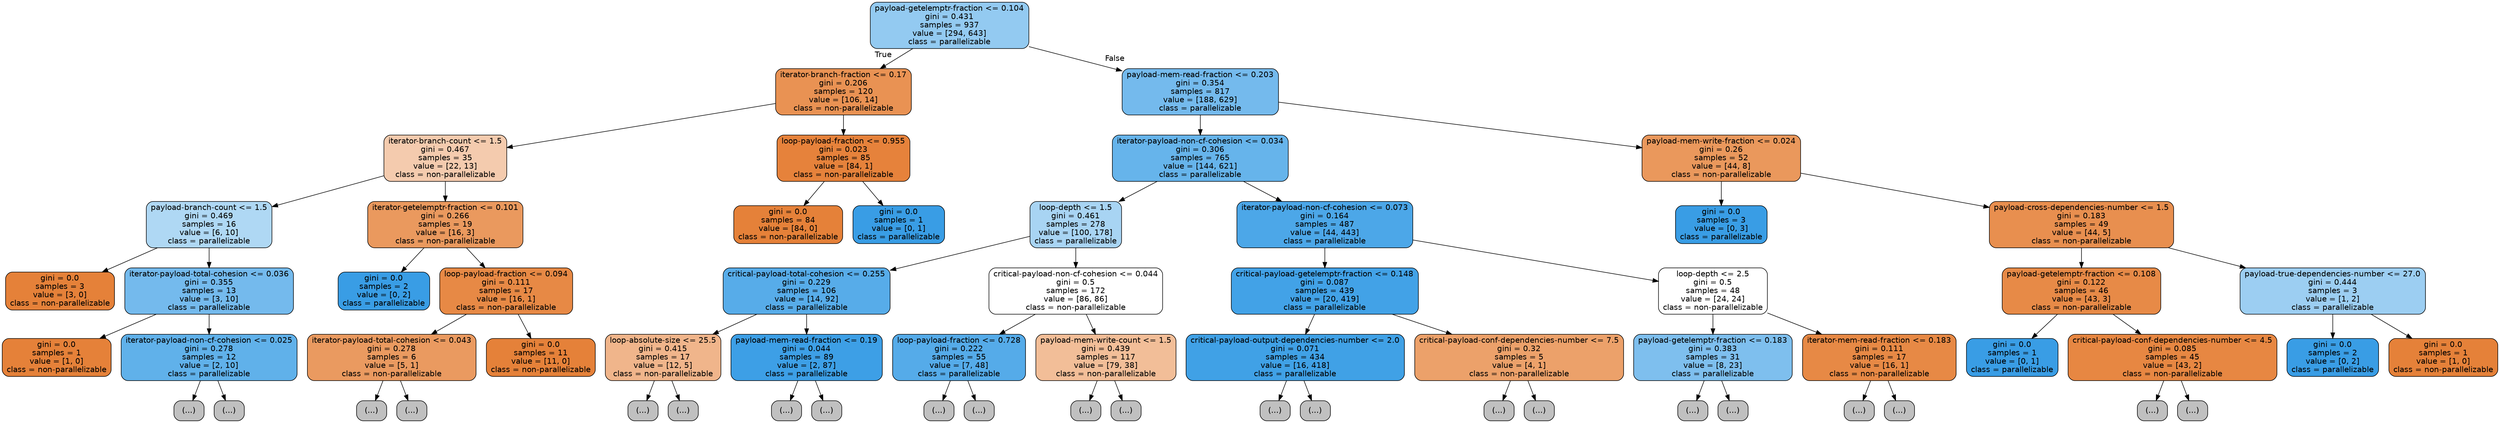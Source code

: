 digraph Tree {
node [shape=box, style="filled, rounded", color="black", fontname=helvetica] ;
edge [fontname=helvetica] ;
0 [label="payload-getelemptr-fraction <= 0.104\ngini = 0.431\nsamples = 937\nvalue = [294, 643]\nclass = parallelizable", fillcolor="#399de58a"] ;
1 [label="iterator-branch-fraction <= 0.17\ngini = 0.206\nsamples = 120\nvalue = [106, 14]\nclass = non-parallelizable", fillcolor="#e58139dd"] ;
0 -> 1 [labeldistance=2.5, labelangle=45, headlabel="True"] ;
2 [label="iterator-branch-count <= 1.5\ngini = 0.467\nsamples = 35\nvalue = [22, 13]\nclass = non-parallelizable", fillcolor="#e5813968"] ;
1 -> 2 ;
3 [label="payload-branch-count <= 1.5\ngini = 0.469\nsamples = 16\nvalue = [6, 10]\nclass = parallelizable", fillcolor="#399de566"] ;
2 -> 3 ;
4 [label="gini = 0.0\nsamples = 3\nvalue = [3, 0]\nclass = non-parallelizable", fillcolor="#e58139ff"] ;
3 -> 4 ;
5 [label="iterator-payload-total-cohesion <= 0.036\ngini = 0.355\nsamples = 13\nvalue = [3, 10]\nclass = parallelizable", fillcolor="#399de5b3"] ;
3 -> 5 ;
6 [label="gini = 0.0\nsamples = 1\nvalue = [1, 0]\nclass = non-parallelizable", fillcolor="#e58139ff"] ;
5 -> 6 ;
7 [label="iterator-payload-non-cf-cohesion <= 0.025\ngini = 0.278\nsamples = 12\nvalue = [2, 10]\nclass = parallelizable", fillcolor="#399de5cc"] ;
5 -> 7 ;
8 [label="(...)", fillcolor="#C0C0C0"] ;
7 -> 8 ;
11 [label="(...)", fillcolor="#C0C0C0"] ;
7 -> 11 ;
12 [label="iterator-getelemptr-fraction <= 0.101\ngini = 0.266\nsamples = 19\nvalue = [16, 3]\nclass = non-parallelizable", fillcolor="#e58139cf"] ;
2 -> 12 ;
13 [label="gini = 0.0\nsamples = 2\nvalue = [0, 2]\nclass = parallelizable", fillcolor="#399de5ff"] ;
12 -> 13 ;
14 [label="loop-payload-fraction <= 0.094\ngini = 0.111\nsamples = 17\nvalue = [16, 1]\nclass = non-parallelizable", fillcolor="#e58139ef"] ;
12 -> 14 ;
15 [label="iterator-payload-total-cohesion <= 0.043\ngini = 0.278\nsamples = 6\nvalue = [5, 1]\nclass = non-parallelizable", fillcolor="#e58139cc"] ;
14 -> 15 ;
16 [label="(...)", fillcolor="#C0C0C0"] ;
15 -> 16 ;
17 [label="(...)", fillcolor="#C0C0C0"] ;
15 -> 17 ;
18 [label="gini = 0.0\nsamples = 11\nvalue = [11, 0]\nclass = non-parallelizable", fillcolor="#e58139ff"] ;
14 -> 18 ;
19 [label="loop-payload-fraction <= 0.955\ngini = 0.023\nsamples = 85\nvalue = [84, 1]\nclass = non-parallelizable", fillcolor="#e58139fc"] ;
1 -> 19 ;
20 [label="gini = 0.0\nsamples = 84\nvalue = [84, 0]\nclass = non-parallelizable", fillcolor="#e58139ff"] ;
19 -> 20 ;
21 [label="gini = 0.0\nsamples = 1\nvalue = [0, 1]\nclass = parallelizable", fillcolor="#399de5ff"] ;
19 -> 21 ;
22 [label="payload-mem-read-fraction <= 0.203\ngini = 0.354\nsamples = 817\nvalue = [188, 629]\nclass = parallelizable", fillcolor="#399de5b3"] ;
0 -> 22 [labeldistance=2.5, labelangle=-45, headlabel="False"] ;
23 [label="iterator-payload-non-cf-cohesion <= 0.034\ngini = 0.306\nsamples = 765\nvalue = [144, 621]\nclass = parallelizable", fillcolor="#399de5c4"] ;
22 -> 23 ;
24 [label="loop-depth <= 1.5\ngini = 0.461\nsamples = 278\nvalue = [100, 178]\nclass = parallelizable", fillcolor="#399de570"] ;
23 -> 24 ;
25 [label="critical-payload-total-cohesion <= 0.255\ngini = 0.229\nsamples = 106\nvalue = [14, 92]\nclass = parallelizable", fillcolor="#399de5d8"] ;
24 -> 25 ;
26 [label="loop-absolute-size <= 25.5\ngini = 0.415\nsamples = 17\nvalue = [12, 5]\nclass = non-parallelizable", fillcolor="#e5813995"] ;
25 -> 26 ;
27 [label="(...)", fillcolor="#C0C0C0"] ;
26 -> 27 ;
28 [label="(...)", fillcolor="#C0C0C0"] ;
26 -> 28 ;
31 [label="payload-mem-read-fraction <= 0.19\ngini = 0.044\nsamples = 89\nvalue = [2, 87]\nclass = parallelizable", fillcolor="#399de5f9"] ;
25 -> 31 ;
32 [label="(...)", fillcolor="#C0C0C0"] ;
31 -> 32 ;
37 [label="(...)", fillcolor="#C0C0C0"] ;
31 -> 37 ;
38 [label="critical-payload-non-cf-cohesion <= 0.044\ngini = 0.5\nsamples = 172\nvalue = [86, 86]\nclass = non-parallelizable", fillcolor="#e5813900"] ;
24 -> 38 ;
39 [label="loop-payload-fraction <= 0.728\ngini = 0.222\nsamples = 55\nvalue = [7, 48]\nclass = parallelizable", fillcolor="#399de5da"] ;
38 -> 39 ;
40 [label="(...)", fillcolor="#C0C0C0"] ;
39 -> 40 ;
41 [label="(...)", fillcolor="#C0C0C0"] ;
39 -> 41 ;
52 [label="payload-mem-write-count <= 1.5\ngini = 0.439\nsamples = 117\nvalue = [79, 38]\nclass = non-parallelizable", fillcolor="#e5813984"] ;
38 -> 52 ;
53 [label="(...)", fillcolor="#C0C0C0"] ;
52 -> 53 ;
68 [label="(...)", fillcolor="#C0C0C0"] ;
52 -> 68 ;
73 [label="iterator-payload-non-cf-cohesion <= 0.073\ngini = 0.164\nsamples = 487\nvalue = [44, 443]\nclass = parallelizable", fillcolor="#399de5e6"] ;
23 -> 73 ;
74 [label="critical-payload-getelemptr-fraction <= 0.148\ngini = 0.087\nsamples = 439\nvalue = [20, 419]\nclass = parallelizable", fillcolor="#399de5f3"] ;
73 -> 74 ;
75 [label="critical-payload-output-dependencies-number <= 2.0\ngini = 0.071\nsamples = 434\nvalue = [16, 418]\nclass = parallelizable", fillcolor="#399de5f5"] ;
74 -> 75 ;
76 [label="(...)", fillcolor="#C0C0C0"] ;
75 -> 76 ;
109 [label="(...)", fillcolor="#C0C0C0"] ;
75 -> 109 ;
110 [label="critical-payload-conf-dependencies-number <= 7.5\ngini = 0.32\nsamples = 5\nvalue = [4, 1]\nclass = non-parallelizable", fillcolor="#e58139bf"] ;
74 -> 110 ;
111 [label="(...)", fillcolor="#C0C0C0"] ;
110 -> 111 ;
112 [label="(...)", fillcolor="#C0C0C0"] ;
110 -> 112 ;
113 [label="loop-depth <= 2.5\ngini = 0.5\nsamples = 48\nvalue = [24, 24]\nclass = non-parallelizable", fillcolor="#e5813900"] ;
73 -> 113 ;
114 [label="payload-getelemptr-fraction <= 0.183\ngini = 0.383\nsamples = 31\nvalue = [8, 23]\nclass = parallelizable", fillcolor="#399de5a6"] ;
113 -> 114 ;
115 [label="(...)", fillcolor="#C0C0C0"] ;
114 -> 115 ;
116 [label="(...)", fillcolor="#C0C0C0"] ;
114 -> 116 ;
123 [label="iterator-mem-read-fraction <= 0.183\ngini = 0.111\nsamples = 17\nvalue = [16, 1]\nclass = non-parallelizable", fillcolor="#e58139ef"] ;
113 -> 123 ;
124 [label="(...)", fillcolor="#C0C0C0"] ;
123 -> 124 ;
125 [label="(...)", fillcolor="#C0C0C0"] ;
123 -> 125 ;
126 [label="payload-mem-write-fraction <= 0.024\ngini = 0.26\nsamples = 52\nvalue = [44, 8]\nclass = non-parallelizable", fillcolor="#e58139d1"] ;
22 -> 126 ;
127 [label="gini = 0.0\nsamples = 3\nvalue = [0, 3]\nclass = parallelizable", fillcolor="#399de5ff"] ;
126 -> 127 ;
128 [label="payload-cross-dependencies-number <= 1.5\ngini = 0.183\nsamples = 49\nvalue = [44, 5]\nclass = non-parallelizable", fillcolor="#e58139e2"] ;
126 -> 128 ;
129 [label="payload-getelemptr-fraction <= 0.108\ngini = 0.122\nsamples = 46\nvalue = [43, 3]\nclass = non-parallelizable", fillcolor="#e58139ed"] ;
128 -> 129 ;
130 [label="gini = 0.0\nsamples = 1\nvalue = [0, 1]\nclass = parallelizable", fillcolor="#399de5ff"] ;
129 -> 130 ;
131 [label="critical-payload-conf-dependencies-number <= 4.5\ngini = 0.085\nsamples = 45\nvalue = [43, 2]\nclass = non-parallelizable", fillcolor="#e58139f3"] ;
129 -> 131 ;
132 [label="(...)", fillcolor="#C0C0C0"] ;
131 -> 132 ;
137 [label="(...)", fillcolor="#C0C0C0"] ;
131 -> 137 ;
138 [label="payload-true-dependencies-number <= 27.0\ngini = 0.444\nsamples = 3\nvalue = [1, 2]\nclass = parallelizable", fillcolor="#399de57f"] ;
128 -> 138 ;
139 [label="gini = 0.0\nsamples = 2\nvalue = [0, 2]\nclass = parallelizable", fillcolor="#399de5ff"] ;
138 -> 139 ;
140 [label="gini = 0.0\nsamples = 1\nvalue = [1, 0]\nclass = non-parallelizable", fillcolor="#e58139ff"] ;
138 -> 140 ;
}